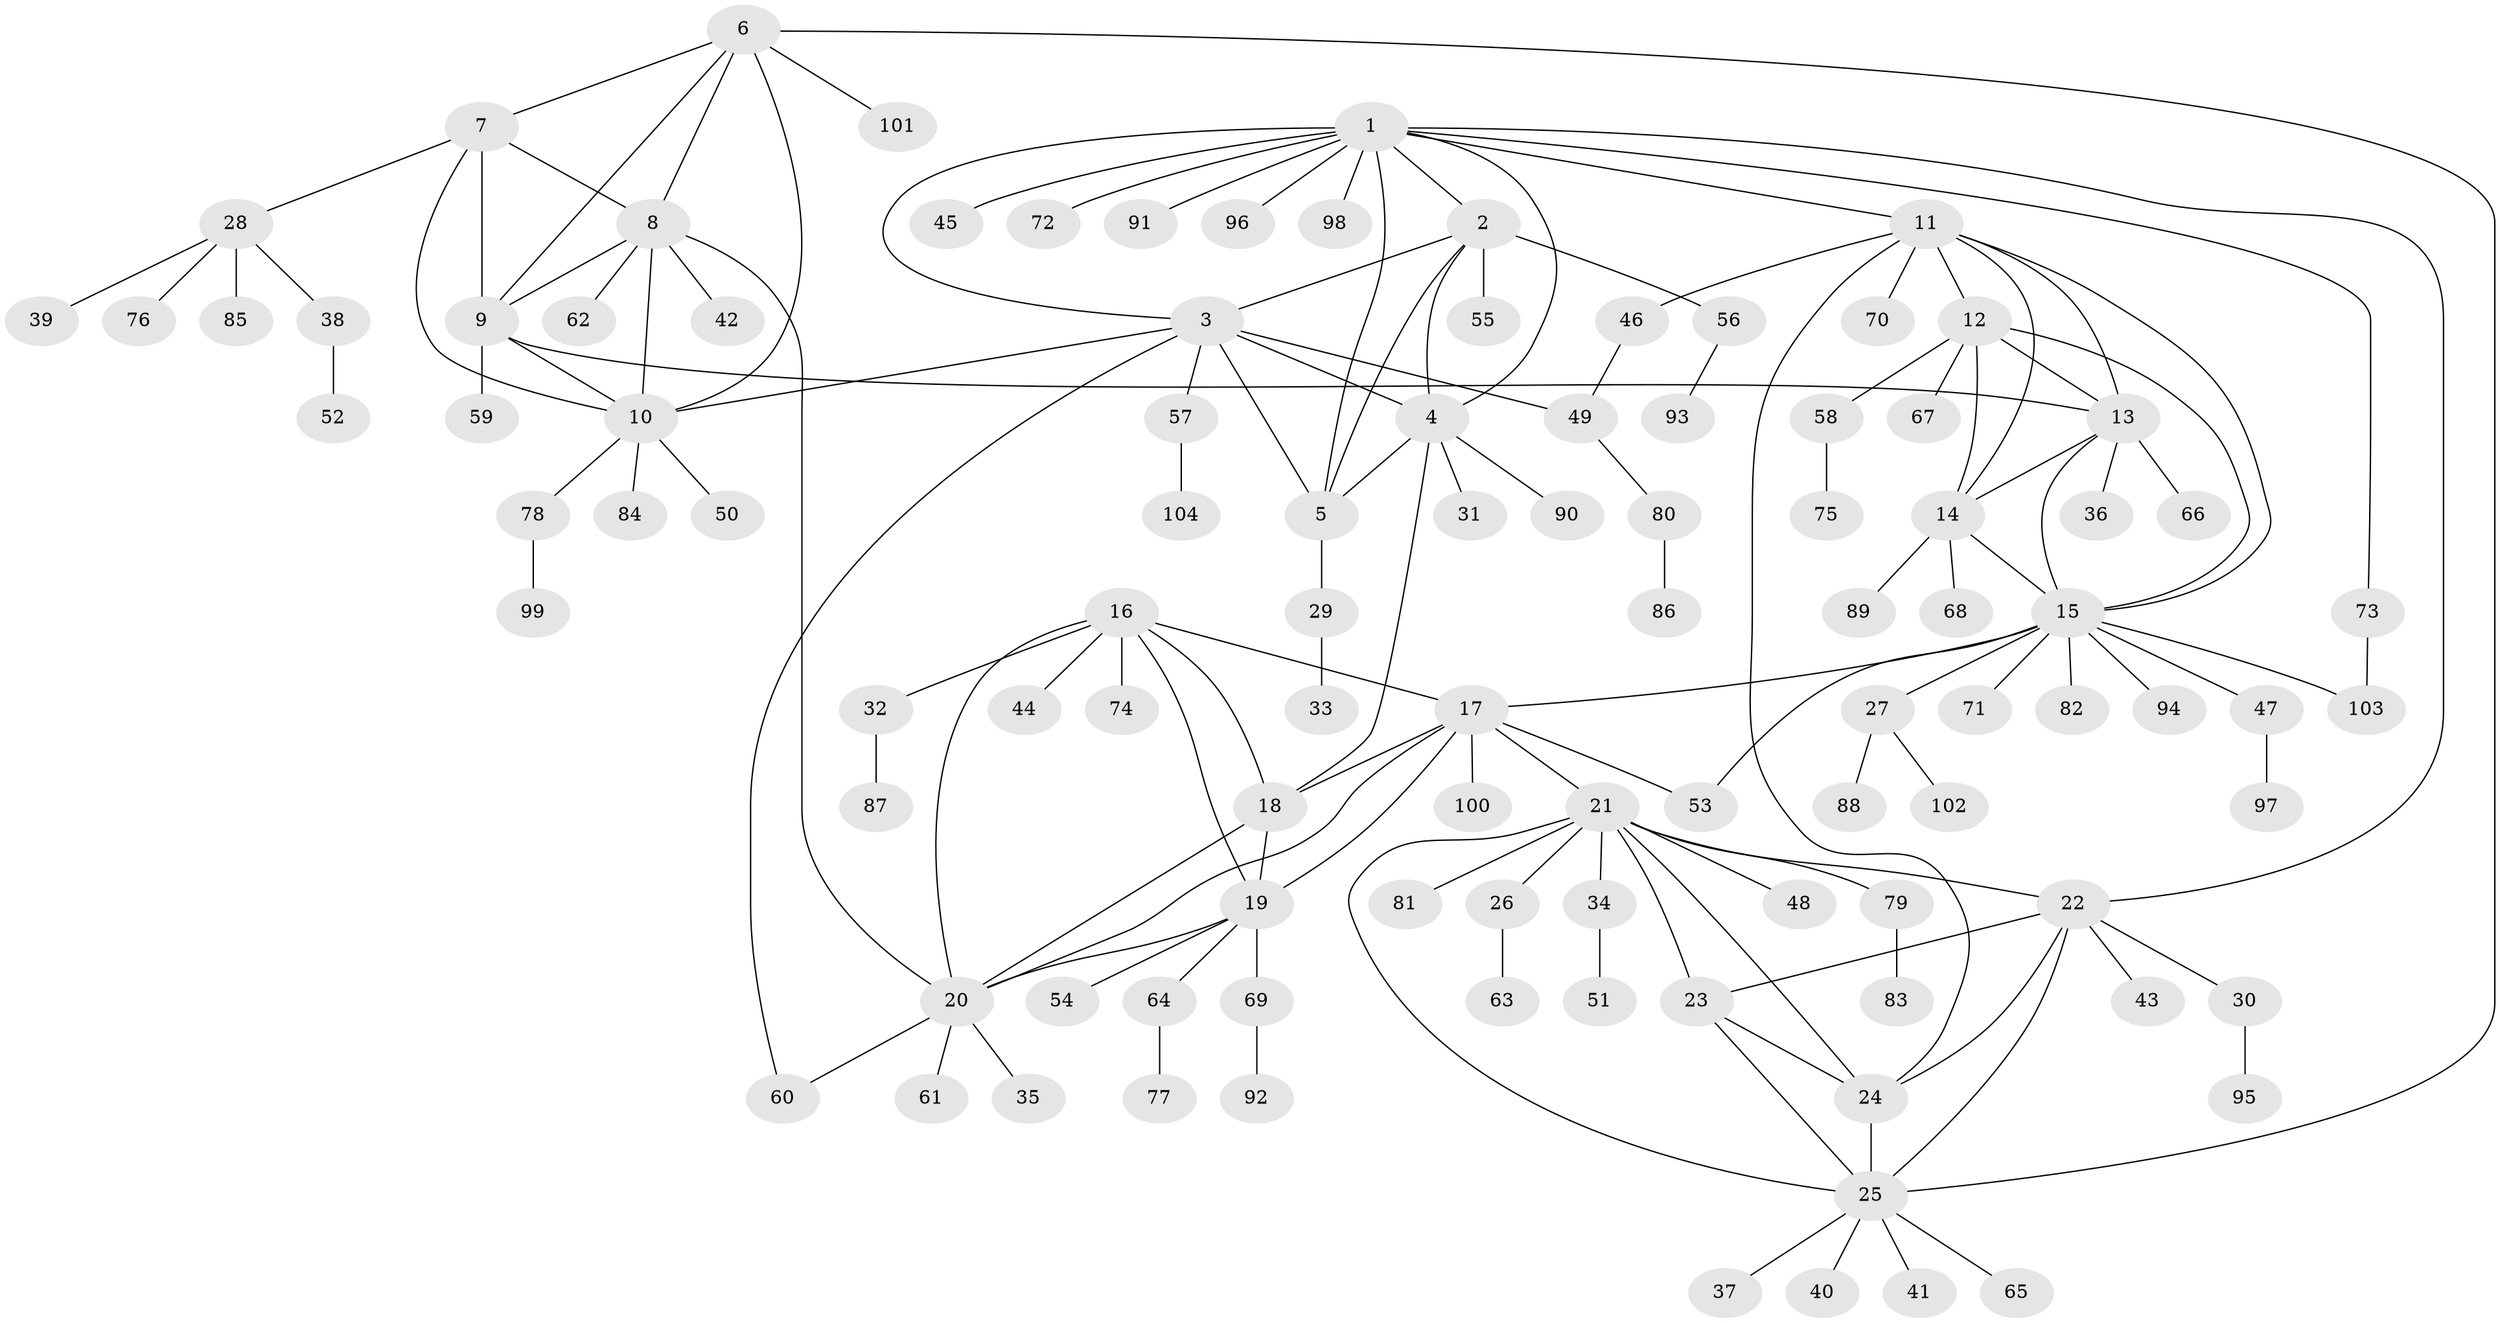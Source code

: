 // Generated by graph-tools (version 1.1) at 2025/02/03/09/25 03:02:42]
// undirected, 104 vertices, 143 edges
graph export_dot {
graph [start="1"]
  node [color=gray90,style=filled];
  1;
  2;
  3;
  4;
  5;
  6;
  7;
  8;
  9;
  10;
  11;
  12;
  13;
  14;
  15;
  16;
  17;
  18;
  19;
  20;
  21;
  22;
  23;
  24;
  25;
  26;
  27;
  28;
  29;
  30;
  31;
  32;
  33;
  34;
  35;
  36;
  37;
  38;
  39;
  40;
  41;
  42;
  43;
  44;
  45;
  46;
  47;
  48;
  49;
  50;
  51;
  52;
  53;
  54;
  55;
  56;
  57;
  58;
  59;
  60;
  61;
  62;
  63;
  64;
  65;
  66;
  67;
  68;
  69;
  70;
  71;
  72;
  73;
  74;
  75;
  76;
  77;
  78;
  79;
  80;
  81;
  82;
  83;
  84;
  85;
  86;
  87;
  88;
  89;
  90;
  91;
  92;
  93;
  94;
  95;
  96;
  97;
  98;
  99;
  100;
  101;
  102;
  103;
  104;
  1 -- 2;
  1 -- 3;
  1 -- 4;
  1 -- 5;
  1 -- 11;
  1 -- 22;
  1 -- 45;
  1 -- 72;
  1 -- 73;
  1 -- 91;
  1 -- 96;
  1 -- 98;
  2 -- 3;
  2 -- 4;
  2 -- 5;
  2 -- 55;
  2 -- 56;
  3 -- 4;
  3 -- 5;
  3 -- 10;
  3 -- 49;
  3 -- 57;
  3 -- 60;
  4 -- 5;
  4 -- 18;
  4 -- 31;
  4 -- 90;
  5 -- 29;
  6 -- 7;
  6 -- 8;
  6 -- 9;
  6 -- 10;
  6 -- 25;
  6 -- 101;
  7 -- 8;
  7 -- 9;
  7 -- 10;
  7 -- 28;
  8 -- 9;
  8 -- 10;
  8 -- 20;
  8 -- 42;
  8 -- 62;
  9 -- 10;
  9 -- 13;
  9 -- 59;
  10 -- 50;
  10 -- 78;
  10 -- 84;
  11 -- 12;
  11 -- 13;
  11 -- 14;
  11 -- 15;
  11 -- 24;
  11 -- 46;
  11 -- 70;
  12 -- 13;
  12 -- 14;
  12 -- 15;
  12 -- 58;
  12 -- 67;
  13 -- 14;
  13 -- 15;
  13 -- 36;
  13 -- 66;
  14 -- 15;
  14 -- 68;
  14 -- 89;
  15 -- 17;
  15 -- 27;
  15 -- 47;
  15 -- 53;
  15 -- 71;
  15 -- 82;
  15 -- 94;
  15 -- 103;
  16 -- 17;
  16 -- 18;
  16 -- 19;
  16 -- 20;
  16 -- 32;
  16 -- 44;
  16 -- 74;
  17 -- 18;
  17 -- 19;
  17 -- 20;
  17 -- 21;
  17 -- 53;
  17 -- 100;
  18 -- 19;
  18 -- 20;
  19 -- 20;
  19 -- 54;
  19 -- 64;
  19 -- 69;
  20 -- 35;
  20 -- 60;
  20 -- 61;
  21 -- 22;
  21 -- 23;
  21 -- 24;
  21 -- 25;
  21 -- 26;
  21 -- 34;
  21 -- 48;
  21 -- 79;
  21 -- 81;
  22 -- 23;
  22 -- 24;
  22 -- 25;
  22 -- 30;
  22 -- 43;
  23 -- 24;
  23 -- 25;
  24 -- 25;
  25 -- 37;
  25 -- 40;
  25 -- 41;
  25 -- 65;
  26 -- 63;
  27 -- 88;
  27 -- 102;
  28 -- 38;
  28 -- 39;
  28 -- 76;
  28 -- 85;
  29 -- 33;
  30 -- 95;
  32 -- 87;
  34 -- 51;
  38 -- 52;
  46 -- 49;
  47 -- 97;
  49 -- 80;
  56 -- 93;
  57 -- 104;
  58 -- 75;
  64 -- 77;
  69 -- 92;
  73 -- 103;
  78 -- 99;
  79 -- 83;
  80 -- 86;
}
